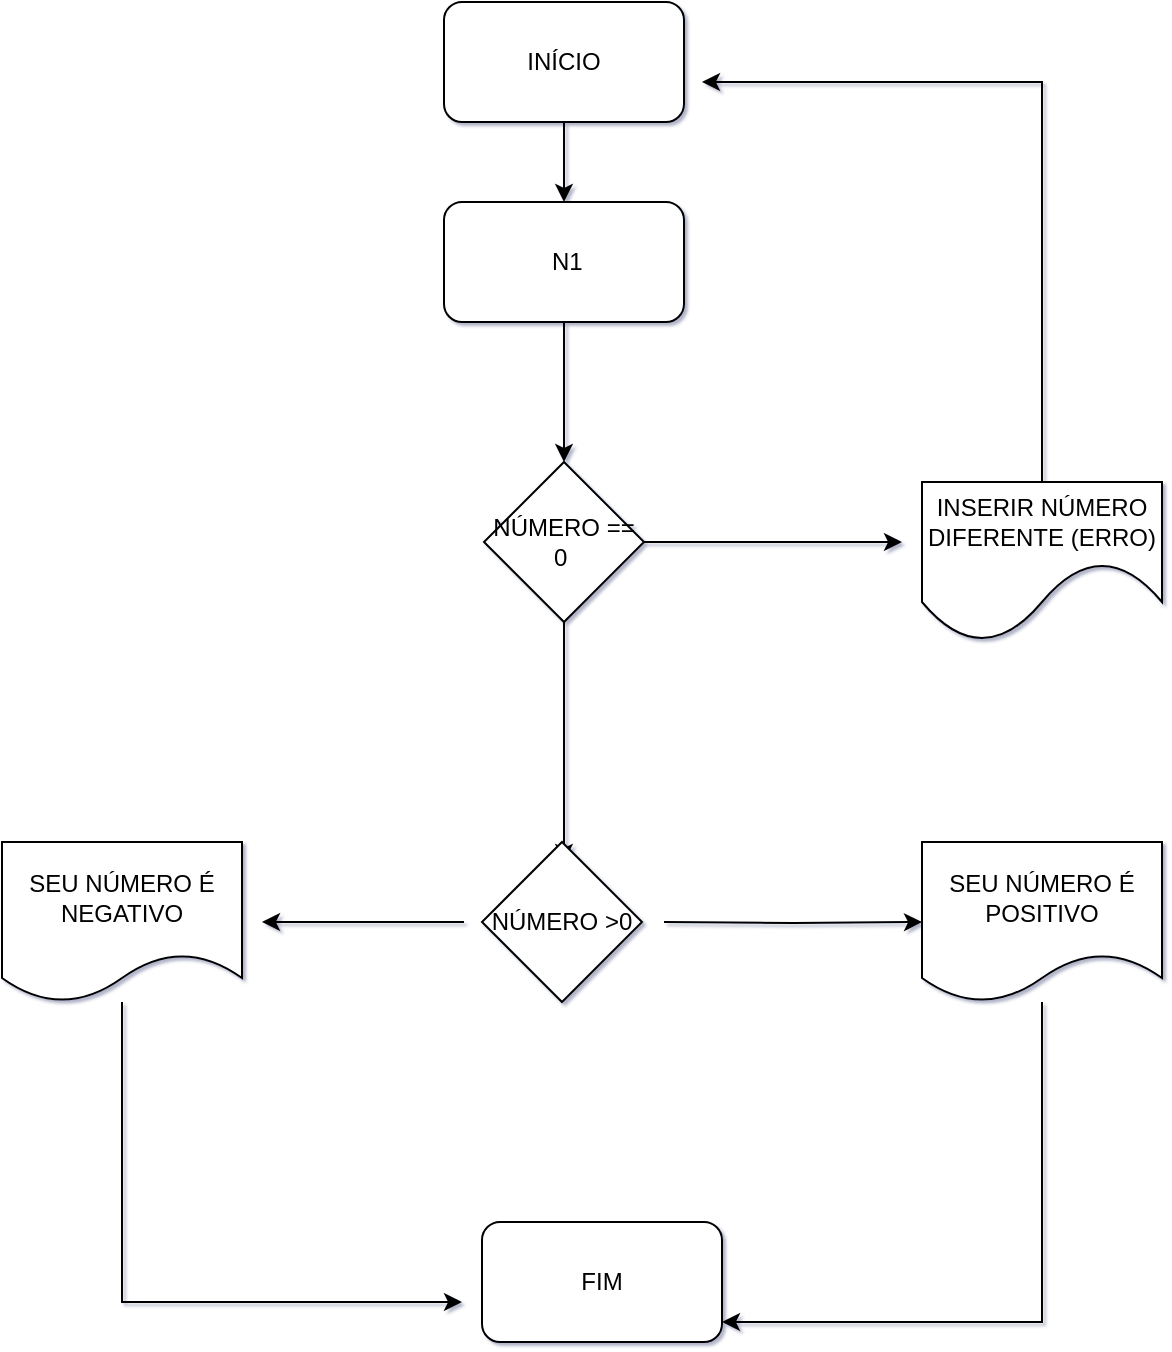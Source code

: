 <mxfile version="25.0.2" pages="2">
  <diagram name="Página-1" id="OR4TdcYiKhtKHPCHXBGu">
    <mxGraphModel dx="674" dy="722" grid="1" gridSize="10" guides="1" tooltips="1" connect="1" arrows="1" fold="1" page="1" pageScale="1" pageWidth="827" pageHeight="1169" background="none" math="0" shadow="1">
      <root>
        <mxCell id="0" />
        <mxCell id="1" parent="0" />
        <mxCell id="uhMiP-YN3ovVwJhI3KmD-38" style="edgeStyle=orthogonalEdgeStyle;rounded=0;orthogonalLoop=1;jettySize=auto;html=1;" edge="1" parent="1" source="uhMiP-YN3ovVwJhI3KmD-37">
          <mxGeometry relative="1" as="geometry">
            <mxPoint x="1241" y="120" as="targetPoint" />
          </mxGeometry>
        </mxCell>
        <mxCell id="uhMiP-YN3ovVwJhI3KmD-37" value="INÍCIO" style="rounded=1;whiteSpace=wrap;html=1;" vertex="1" parent="1">
          <mxGeometry x="1181" y="20" width="120" height="60" as="geometry" />
        </mxCell>
        <mxCell id="uhMiP-YN3ovVwJhI3KmD-40" style="edgeStyle=orthogonalEdgeStyle;rounded=0;orthogonalLoop=1;jettySize=auto;html=1;" edge="1" parent="1" source="uhMiP-YN3ovVwJhI3KmD-39">
          <mxGeometry relative="1" as="geometry">
            <mxPoint x="1241" y="250" as="targetPoint" />
          </mxGeometry>
        </mxCell>
        <mxCell id="uhMiP-YN3ovVwJhI3KmD-39" value="&amp;nbsp;N1" style="rounded=1;whiteSpace=wrap;html=1;" vertex="1" parent="1">
          <mxGeometry x="1181" y="120" width="120" height="60" as="geometry" />
        </mxCell>
        <mxCell id="uhMiP-YN3ovVwJhI3KmD-50" style="edgeStyle=orthogonalEdgeStyle;rounded=0;orthogonalLoop=1;jettySize=auto;html=1;" edge="1" parent="1" source="uhMiP-YN3ovVwJhI3KmD-48">
          <mxGeometry relative="1" as="geometry">
            <mxPoint x="1410" y="290" as="targetPoint" />
          </mxGeometry>
        </mxCell>
        <mxCell id="uhMiP-YN3ovVwJhI3KmD-52" style="edgeStyle=orthogonalEdgeStyle;rounded=0;orthogonalLoop=1;jettySize=auto;html=1;" edge="1" parent="1" source="uhMiP-YN3ovVwJhI3KmD-48">
          <mxGeometry relative="1" as="geometry">
            <mxPoint x="1241" y="450" as="targetPoint" />
          </mxGeometry>
        </mxCell>
        <mxCell id="uhMiP-YN3ovVwJhI3KmD-48" value="NÚMERO == 0&amp;nbsp;" style="rhombus;whiteSpace=wrap;html=1;" vertex="1" parent="1">
          <mxGeometry x="1201" y="250" width="80" height="80" as="geometry" />
        </mxCell>
        <mxCell id="uhMiP-YN3ovVwJhI3KmD-63" style="edgeStyle=orthogonalEdgeStyle;rounded=0;orthogonalLoop=1;jettySize=auto;html=1;" edge="1" parent="1" source="uhMiP-YN3ovVwJhI3KmD-51">
          <mxGeometry relative="1" as="geometry">
            <mxPoint x="1310" y="60" as="targetPoint" />
            <Array as="points">
              <mxPoint x="1480" y="60" />
            </Array>
          </mxGeometry>
        </mxCell>
        <mxCell id="uhMiP-YN3ovVwJhI3KmD-51" value="INSERIR NÚMERO DIFERENTE (ERRO)" style="shape=document;whiteSpace=wrap;html=1;boundedLbl=1;size=0.5;" vertex="1" parent="1">
          <mxGeometry x="1420" y="260" width="120" height="80" as="geometry" />
        </mxCell>
        <mxCell id="uhMiP-YN3ovVwJhI3KmD-54" style="edgeStyle=orthogonalEdgeStyle;rounded=0;orthogonalLoop=1;jettySize=auto;html=1;" edge="1" parent="1" target="uhMiP-YN3ovVwJhI3KmD-55">
          <mxGeometry relative="1" as="geometry">
            <mxPoint x="1400" y="480" as="targetPoint" />
            <mxPoint x="1291" y="480" as="sourcePoint" />
          </mxGeometry>
        </mxCell>
        <mxCell id="uhMiP-YN3ovVwJhI3KmD-56" style="edgeStyle=orthogonalEdgeStyle;rounded=0;orthogonalLoop=1;jettySize=auto;html=1;" edge="1" parent="1">
          <mxGeometry relative="1" as="geometry">
            <mxPoint x="1090" y="480" as="targetPoint" />
            <mxPoint x="1191" y="480" as="sourcePoint" />
          </mxGeometry>
        </mxCell>
        <mxCell id="uhMiP-YN3ovVwJhI3KmD-60" style="edgeStyle=orthogonalEdgeStyle;rounded=0;orthogonalLoop=1;jettySize=auto;html=1;" edge="1" parent="1" source="uhMiP-YN3ovVwJhI3KmD-55">
          <mxGeometry relative="1" as="geometry">
            <mxPoint x="1320" y="680" as="targetPoint" />
            <Array as="points">
              <mxPoint x="1480" y="680" />
            </Array>
          </mxGeometry>
        </mxCell>
        <mxCell id="uhMiP-YN3ovVwJhI3KmD-55" value="SEU NÚMERO É POSITIVO" style="shape=document;whiteSpace=wrap;html=1;boundedLbl=1;" vertex="1" parent="1">
          <mxGeometry x="1420" y="440" width="120" height="80" as="geometry" />
        </mxCell>
        <mxCell id="uhMiP-YN3ovVwJhI3KmD-59" style="edgeStyle=orthogonalEdgeStyle;rounded=0;orthogonalLoop=1;jettySize=auto;html=1;" edge="1" parent="1" source="uhMiP-YN3ovVwJhI3KmD-57">
          <mxGeometry relative="1" as="geometry">
            <mxPoint x="1190" y="670" as="targetPoint" />
            <Array as="points">
              <mxPoint x="1020" y="670" />
            </Array>
          </mxGeometry>
        </mxCell>
        <mxCell id="uhMiP-YN3ovVwJhI3KmD-57" value="SEU NÚMERO É NEGATIVO" style="shape=document;whiteSpace=wrap;html=1;boundedLbl=1;" vertex="1" parent="1">
          <mxGeometry x="960" y="440" width="120" height="80" as="geometry" />
        </mxCell>
        <mxCell id="uhMiP-YN3ovVwJhI3KmD-61" value="FIM" style="rounded=1;whiteSpace=wrap;html=1;" vertex="1" parent="1">
          <mxGeometry x="1200" y="630" width="120" height="60" as="geometry" />
        </mxCell>
        <mxCell id="uhMiP-YN3ovVwJhI3KmD-62" value="NÚMERO &amp;gt;0" style="rhombus;whiteSpace=wrap;html=1;" vertex="1" parent="1">
          <mxGeometry x="1200" y="440" width="80" height="80" as="geometry" />
        </mxCell>
      </root>
    </mxGraphModel>
  </diagram>
  <diagram id="hLmoAkFa_WJQOQsR_zxJ" name="Página-2">
    <mxGraphModel dx="449" dy="614" grid="1" gridSize="10" guides="1" tooltips="1" connect="1" arrows="1" fold="1" page="1" pageScale="1" pageWidth="827" pageHeight="1169" math="0" shadow="0">
      <root>
        <mxCell id="0" />
        <mxCell id="1" parent="0" />
        <mxCell id="IFQTlK2DJ1mVvAzj0ZCv-1" style="edgeStyle=orthogonalEdgeStyle;rounded=0;orthogonalLoop=1;jettySize=auto;html=1;" edge="1" parent="1" source="IFQTlK2DJ1mVvAzj0ZCv-2">
          <mxGeometry relative="1" as="geometry">
            <mxPoint x="1241" y="120" as="targetPoint" />
          </mxGeometry>
        </mxCell>
        <mxCell id="IFQTlK2DJ1mVvAzj0ZCv-2" value="INÍCIO" style="rounded=1;whiteSpace=wrap;html=1;" vertex="1" parent="1">
          <mxGeometry x="1181" y="20" width="120" height="60" as="geometry" />
        </mxCell>
        <mxCell id="IFQTlK2DJ1mVvAzj0ZCv-3" style="edgeStyle=orthogonalEdgeStyle;rounded=0;orthogonalLoop=1;jettySize=auto;html=1;" edge="1" parent="1" source="IFQTlK2DJ1mVvAzj0ZCv-4">
          <mxGeometry relative="1" as="geometry">
            <mxPoint x="1241" y="250" as="targetPoint" />
          </mxGeometry>
        </mxCell>
        <mxCell id="IFQTlK2DJ1mVvAzj0ZCv-4" value="&amp;nbsp;N1" style="rounded=1;whiteSpace=wrap;html=1;" vertex="1" parent="1">
          <mxGeometry x="1181" y="120" width="120" height="60" as="geometry" />
        </mxCell>
        <mxCell id="IFQTlK2DJ1mVvAzj0ZCv-5" style="edgeStyle=orthogonalEdgeStyle;rounded=0;orthogonalLoop=1;jettySize=auto;html=1;" edge="1" parent="1" source="IFQTlK2DJ1mVvAzj0ZCv-7">
          <mxGeometry relative="1" as="geometry">
            <mxPoint x="1410" y="290" as="targetPoint" />
          </mxGeometry>
        </mxCell>
        <mxCell id="IFQTlK2DJ1mVvAzj0ZCv-6" style="edgeStyle=orthogonalEdgeStyle;rounded=0;orthogonalLoop=1;jettySize=auto;html=1;" edge="1" parent="1" source="IFQTlK2DJ1mVvAzj0ZCv-7">
          <mxGeometry relative="1" as="geometry">
            <mxPoint x="1241" y="450" as="targetPoint" />
          </mxGeometry>
        </mxCell>
        <mxCell id="IFQTlK2DJ1mVvAzj0ZCv-7" value="NÚMERO == 0&amp;nbsp;" style="rhombus;whiteSpace=wrap;html=1;" vertex="1" parent="1">
          <mxGeometry x="1201" y="250" width="80" height="80" as="geometry" />
        </mxCell>
        <mxCell id="IFQTlK2DJ1mVvAzj0ZCv-8" style="edgeStyle=orthogonalEdgeStyle;rounded=0;orthogonalLoop=1;jettySize=auto;html=1;" edge="1" parent="1" source="IFQTlK2DJ1mVvAzj0ZCv-9">
          <mxGeometry relative="1" as="geometry">
            <mxPoint x="1310" y="60" as="targetPoint" />
            <Array as="points">
              <mxPoint x="1480" y="60" />
            </Array>
          </mxGeometry>
        </mxCell>
        <mxCell id="IFQTlK2DJ1mVvAzj0ZCv-9" value="INSERIR NÚMERO DIFERENTE (ERRO)" style="shape=document;whiteSpace=wrap;html=1;boundedLbl=1;size=0.5;" vertex="1" parent="1">
          <mxGeometry x="1420" y="260" width="120" height="80" as="geometry" />
        </mxCell>
        <mxCell id="IFQTlK2DJ1mVvAzj0ZCv-10" style="edgeStyle=orthogonalEdgeStyle;rounded=0;orthogonalLoop=1;jettySize=auto;html=1;" edge="1" parent="1" target="IFQTlK2DJ1mVvAzj0ZCv-13">
          <mxGeometry relative="1" as="geometry">
            <mxPoint x="1400" y="480" as="targetPoint" />
            <mxPoint x="1291" y="480" as="sourcePoint" />
          </mxGeometry>
        </mxCell>
        <mxCell id="IFQTlK2DJ1mVvAzj0ZCv-11" style="edgeStyle=orthogonalEdgeStyle;rounded=0;orthogonalLoop=1;jettySize=auto;html=1;" edge="1" parent="1">
          <mxGeometry relative="1" as="geometry">
            <mxPoint x="1090" y="480" as="targetPoint" />
            <mxPoint x="1191" y="480" as="sourcePoint" />
          </mxGeometry>
        </mxCell>
        <mxCell id="IFQTlK2DJ1mVvAzj0ZCv-12" style="edgeStyle=orthogonalEdgeStyle;rounded=0;orthogonalLoop=1;jettySize=auto;html=1;" edge="1" parent="1" source="IFQTlK2DJ1mVvAzj0ZCv-13">
          <mxGeometry relative="1" as="geometry">
            <mxPoint x="1320" y="680" as="targetPoint" />
            <Array as="points">
              <mxPoint x="1480" y="680" />
            </Array>
          </mxGeometry>
        </mxCell>
        <mxCell id="IFQTlK2DJ1mVvAzj0ZCv-13" value="SEU NÚMERO É POSITIVO" style="shape=document;whiteSpace=wrap;html=1;boundedLbl=1;" vertex="1" parent="1">
          <mxGeometry x="1420" y="440" width="120" height="80" as="geometry" />
        </mxCell>
        <mxCell id="IFQTlK2DJ1mVvAzj0ZCv-14" style="edgeStyle=orthogonalEdgeStyle;rounded=0;orthogonalLoop=1;jettySize=auto;html=1;" edge="1" parent="1" source="IFQTlK2DJ1mVvAzj0ZCv-15">
          <mxGeometry relative="1" as="geometry">
            <mxPoint x="1190" y="670" as="targetPoint" />
            <Array as="points">
              <mxPoint x="1020" y="670" />
            </Array>
          </mxGeometry>
        </mxCell>
        <mxCell id="IFQTlK2DJ1mVvAzj0ZCv-15" value="SEU NÚMERO É NEGATIVO" style="shape=document;whiteSpace=wrap;html=1;boundedLbl=1;" vertex="1" parent="1">
          <mxGeometry x="960" y="440" width="120" height="80" as="geometry" />
        </mxCell>
        <mxCell id="IFQTlK2DJ1mVvAzj0ZCv-16" value="FIM" style="rounded=1;whiteSpace=wrap;html=1;" vertex="1" parent="1">
          <mxGeometry x="1200" y="630" width="120" height="60" as="geometry" />
        </mxCell>
        <mxCell id="IFQTlK2DJ1mVvAzj0ZCv-17" value="NÚMERO &amp;gt;0" style="rhombus;whiteSpace=wrap;html=1;" vertex="1" parent="1">
          <mxGeometry x="1200" y="440" width="80" height="80" as="geometry" />
        </mxCell>
      </root>
    </mxGraphModel>
  </diagram>
</mxfile>
